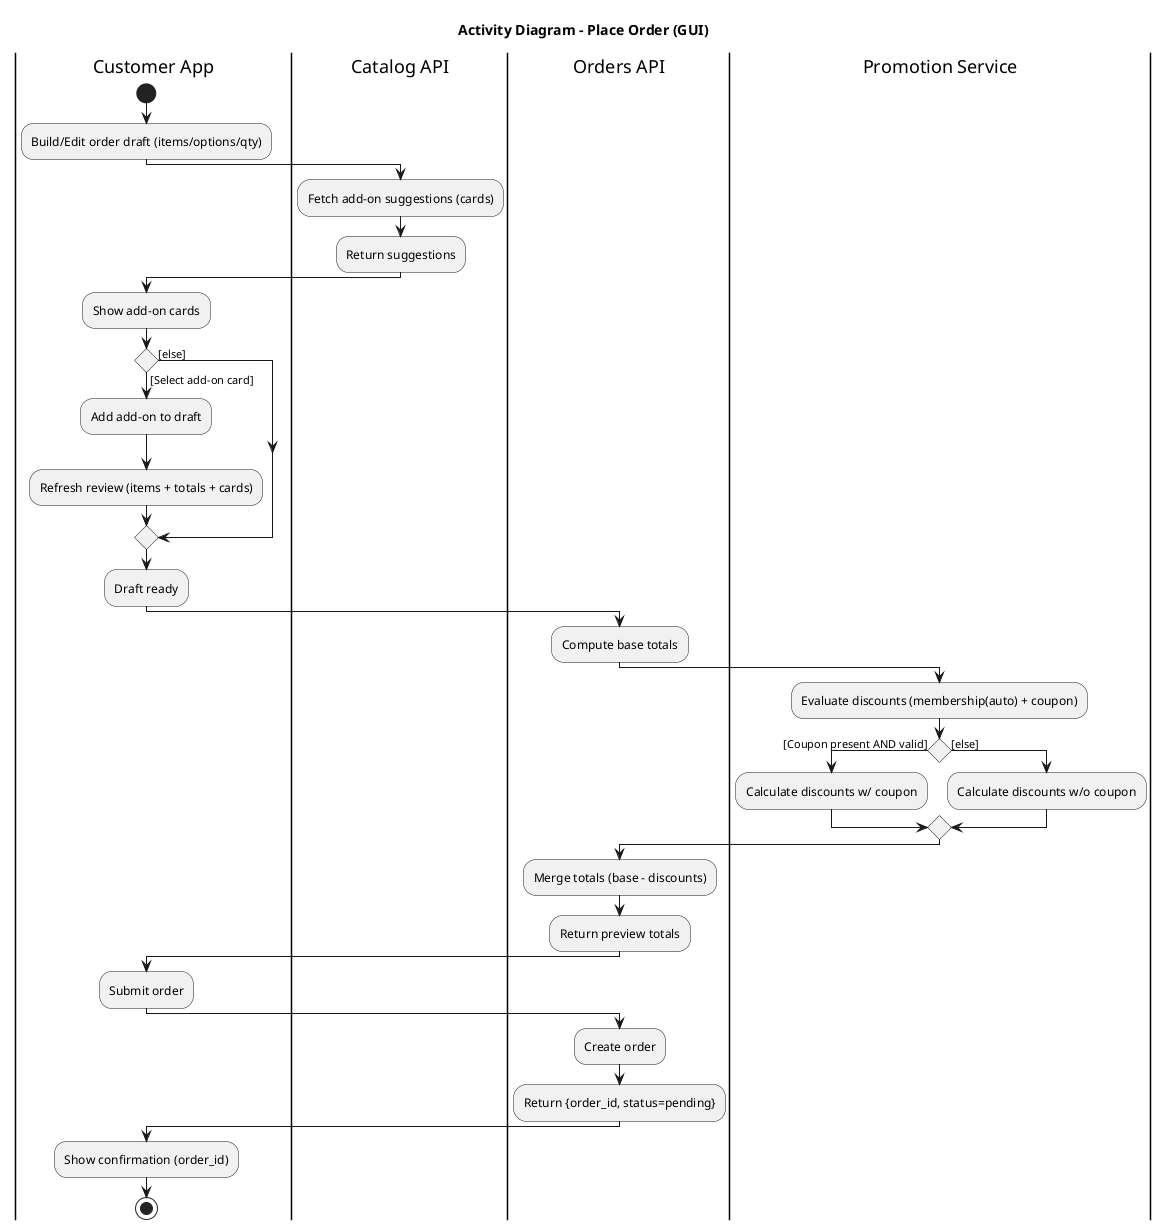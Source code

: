 @startuml Activity_Place_Order_CurrentV2
title Activity Diagram - Place Order (GUI)

|Customer App|
start
  |Customer App|
  :Build/Edit order draft (items/options/qty);

  |Catalog API|
  :Fetch add-on suggestions (cards);
  :Return suggestions;

  |Customer App|
  :Show add-on cards;

  if () then ([Select add-on card])
    :Add add-on to draft;
    |Customer App|
    :Refresh review (items + totals + cards);
  else ([else])
  endif

  |Customer App|
  :Draft ready;


|Orders API|
:Compute base totals;

|Promotion Service|
:Evaluate discounts (membership(auto) + coupon);
if () then ([Coupon present AND valid])
  :Calculate discounts w/ coupon;
else ([else])
  :Calculate discounts w/o coupon;
endif

|Orders API|
:Merge totals (base - discounts);
:Return preview totals;


|Customer App|
:Submit order;

|Orders API|
:Create order;
:Return {order_id, status=pending};

|Customer App|
:Show confirmation (order_id);
stop
@enduml
